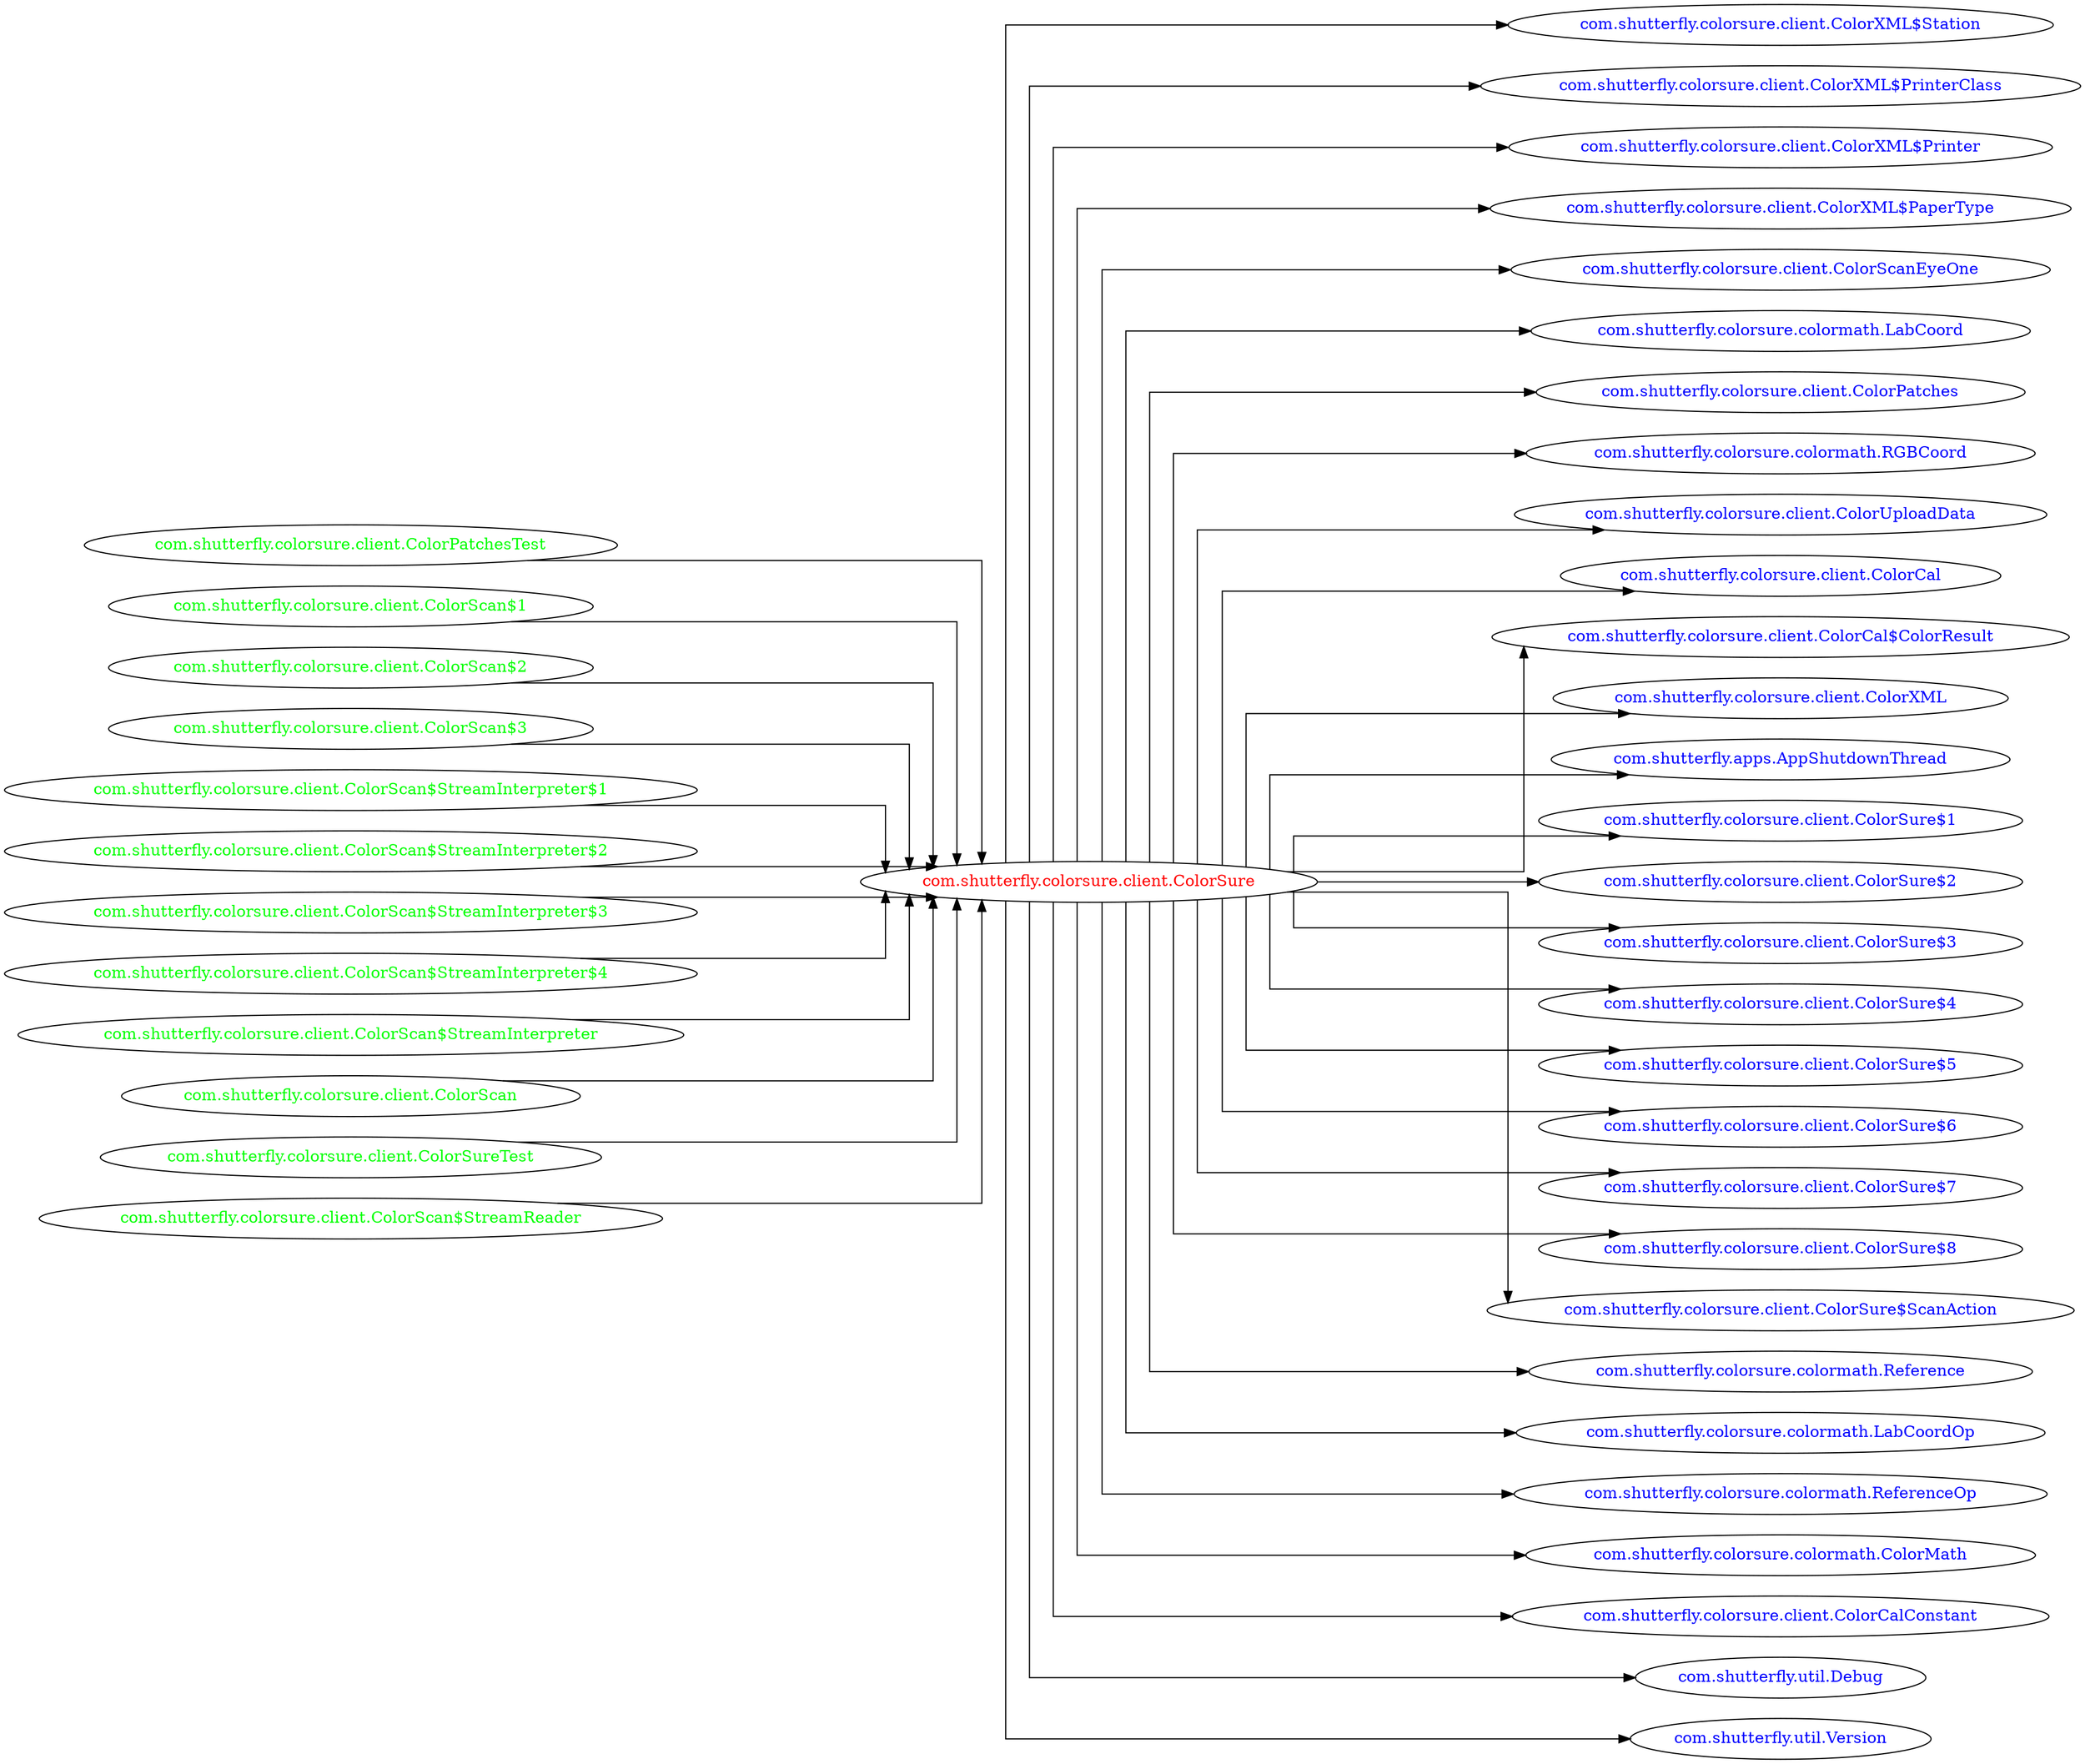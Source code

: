 digraph dependencyGraph {
 concentrate=true;
 ranksep="2.0";
 rankdir="LR"; 
 splines="ortho";
"com.shutterfly.colorsure.client.ColorSure" [fontcolor="red"];
"com.shutterfly.colorsure.client.ColorXML$Station" [ fontcolor="blue" ];
"com.shutterfly.colorsure.client.ColorSure"->"com.shutterfly.colorsure.client.ColorXML$Station";
"com.shutterfly.colorsure.client.ColorXML$PrinterClass" [ fontcolor="blue" ];
"com.shutterfly.colorsure.client.ColorSure"->"com.shutterfly.colorsure.client.ColorXML$PrinterClass";
"com.shutterfly.colorsure.client.ColorXML$Printer" [ fontcolor="blue" ];
"com.shutterfly.colorsure.client.ColorSure"->"com.shutterfly.colorsure.client.ColorXML$Printer";
"com.shutterfly.colorsure.client.ColorXML$PaperType" [ fontcolor="blue" ];
"com.shutterfly.colorsure.client.ColorSure"->"com.shutterfly.colorsure.client.ColorXML$PaperType";
"com.shutterfly.colorsure.client.ColorScanEyeOne" [ fontcolor="blue" ];
"com.shutterfly.colorsure.client.ColorSure"->"com.shutterfly.colorsure.client.ColorScanEyeOne";
"com.shutterfly.colorsure.colormath.LabCoord" [ fontcolor="blue" ];
"com.shutterfly.colorsure.client.ColorSure"->"com.shutterfly.colorsure.colormath.LabCoord";
"com.shutterfly.colorsure.client.ColorPatches" [ fontcolor="blue" ];
"com.shutterfly.colorsure.client.ColorSure"->"com.shutterfly.colorsure.client.ColorPatches";
"com.shutterfly.colorsure.colormath.RGBCoord" [ fontcolor="blue" ];
"com.shutterfly.colorsure.client.ColorSure"->"com.shutterfly.colorsure.colormath.RGBCoord";
"com.shutterfly.colorsure.client.ColorUploadData" [ fontcolor="blue" ];
"com.shutterfly.colorsure.client.ColorSure"->"com.shutterfly.colorsure.client.ColorUploadData";
"com.shutterfly.colorsure.client.ColorCal" [ fontcolor="blue" ];
"com.shutterfly.colorsure.client.ColorSure"->"com.shutterfly.colorsure.client.ColorCal";
"com.shutterfly.colorsure.client.ColorCal$ColorResult" [ fontcolor="blue" ];
"com.shutterfly.colorsure.client.ColorSure"->"com.shutterfly.colorsure.client.ColorCal$ColorResult";
"com.shutterfly.colorsure.client.ColorXML" [ fontcolor="blue" ];
"com.shutterfly.colorsure.client.ColorSure"->"com.shutterfly.colorsure.client.ColorXML";
"com.shutterfly.apps.AppShutdownThread" [ fontcolor="blue" ];
"com.shutterfly.colorsure.client.ColorSure"->"com.shutterfly.apps.AppShutdownThread";
"com.shutterfly.colorsure.client.ColorSure$1" [ fontcolor="blue" ];
"com.shutterfly.colorsure.client.ColorSure"->"com.shutterfly.colorsure.client.ColorSure$1";
"com.shutterfly.colorsure.client.ColorSure$2" [ fontcolor="blue" ];
"com.shutterfly.colorsure.client.ColorSure"->"com.shutterfly.colorsure.client.ColorSure$2";
"com.shutterfly.colorsure.client.ColorSure$3" [ fontcolor="blue" ];
"com.shutterfly.colorsure.client.ColorSure"->"com.shutterfly.colorsure.client.ColorSure$3";
"com.shutterfly.colorsure.client.ColorSure$4" [ fontcolor="blue" ];
"com.shutterfly.colorsure.client.ColorSure"->"com.shutterfly.colorsure.client.ColorSure$4";
"com.shutterfly.colorsure.client.ColorSure$5" [ fontcolor="blue" ];
"com.shutterfly.colorsure.client.ColorSure"->"com.shutterfly.colorsure.client.ColorSure$5";
"com.shutterfly.colorsure.client.ColorSure$6" [ fontcolor="blue" ];
"com.shutterfly.colorsure.client.ColorSure"->"com.shutterfly.colorsure.client.ColorSure$6";
"com.shutterfly.colorsure.client.ColorSure$7" [ fontcolor="blue" ];
"com.shutterfly.colorsure.client.ColorSure"->"com.shutterfly.colorsure.client.ColorSure$7";
"com.shutterfly.colorsure.client.ColorSure$8" [ fontcolor="blue" ];
"com.shutterfly.colorsure.client.ColorSure"->"com.shutterfly.colorsure.client.ColorSure$8";
"com.shutterfly.colorsure.client.ColorSure$ScanAction" [ fontcolor="blue" ];
"com.shutterfly.colorsure.client.ColorSure"->"com.shutterfly.colorsure.client.ColorSure$ScanAction";
"com.shutterfly.colorsure.colormath.Reference" [ fontcolor="blue" ];
"com.shutterfly.colorsure.client.ColorSure"->"com.shutterfly.colorsure.colormath.Reference";
"com.shutterfly.colorsure.colormath.LabCoordOp" [ fontcolor="blue" ];
"com.shutterfly.colorsure.client.ColorSure"->"com.shutterfly.colorsure.colormath.LabCoordOp";
"com.shutterfly.colorsure.colormath.ReferenceOp" [ fontcolor="blue" ];
"com.shutterfly.colorsure.client.ColorSure"->"com.shutterfly.colorsure.colormath.ReferenceOp";
"com.shutterfly.colorsure.colormath.ColorMath" [ fontcolor="blue" ];
"com.shutterfly.colorsure.client.ColorSure"->"com.shutterfly.colorsure.colormath.ColorMath";
"com.shutterfly.colorsure.client.ColorCalConstant" [ fontcolor="blue" ];
"com.shutterfly.colorsure.client.ColorSure"->"com.shutterfly.colorsure.client.ColorCalConstant";
"com.shutterfly.util.Debug" [ fontcolor="blue" ];
"com.shutterfly.colorsure.client.ColorSure"->"com.shutterfly.util.Debug";
"com.shutterfly.util.Version" [ fontcolor="blue" ];
"com.shutterfly.colorsure.client.ColorSure"->"com.shutterfly.util.Version";
"com.shutterfly.colorsure.client.ColorPatchesTest" [ fontcolor="green" ];
"com.shutterfly.colorsure.client.ColorPatchesTest"->"com.shutterfly.colorsure.client.ColorSure";
"com.shutterfly.colorsure.client.ColorScan$1" [ fontcolor="green" ];
"com.shutterfly.colorsure.client.ColorScan$1"->"com.shutterfly.colorsure.client.ColorSure";
"com.shutterfly.colorsure.client.ColorScan$2" [ fontcolor="green" ];
"com.shutterfly.colorsure.client.ColorScan$2"->"com.shutterfly.colorsure.client.ColorSure";
"com.shutterfly.colorsure.client.ColorScan$3" [ fontcolor="green" ];
"com.shutterfly.colorsure.client.ColorScan$3"->"com.shutterfly.colorsure.client.ColorSure";
"com.shutterfly.colorsure.client.ColorScan$StreamInterpreter$1" [ fontcolor="green" ];
"com.shutterfly.colorsure.client.ColorScan$StreamInterpreter$1"->"com.shutterfly.colorsure.client.ColorSure";
"com.shutterfly.colorsure.client.ColorScan$StreamInterpreter$2" [ fontcolor="green" ];
"com.shutterfly.colorsure.client.ColorScan$StreamInterpreter$2"->"com.shutterfly.colorsure.client.ColorSure";
"com.shutterfly.colorsure.client.ColorScan$StreamInterpreter$3" [ fontcolor="green" ];
"com.shutterfly.colorsure.client.ColorScan$StreamInterpreter$3"->"com.shutterfly.colorsure.client.ColorSure";
"com.shutterfly.colorsure.client.ColorScan$StreamInterpreter$4" [ fontcolor="green" ];
"com.shutterfly.colorsure.client.ColorScan$StreamInterpreter$4"->"com.shutterfly.colorsure.client.ColorSure";
"com.shutterfly.colorsure.client.ColorScan$StreamInterpreter" [ fontcolor="green" ];
"com.shutterfly.colorsure.client.ColorScan$StreamInterpreter"->"com.shutterfly.colorsure.client.ColorSure";
"com.shutterfly.colorsure.client.ColorScan" [ fontcolor="green" ];
"com.shutterfly.colorsure.client.ColorScan"->"com.shutterfly.colorsure.client.ColorSure";
"com.shutterfly.colorsure.client.ColorSureTest" [ fontcolor="green" ];
"com.shutterfly.colorsure.client.ColorSureTest"->"com.shutterfly.colorsure.client.ColorSure";
"com.shutterfly.colorsure.client.ColorScan$StreamReader" [ fontcolor="green" ];
"com.shutterfly.colorsure.client.ColorScan$StreamReader"->"com.shutterfly.colorsure.client.ColorSure";
}